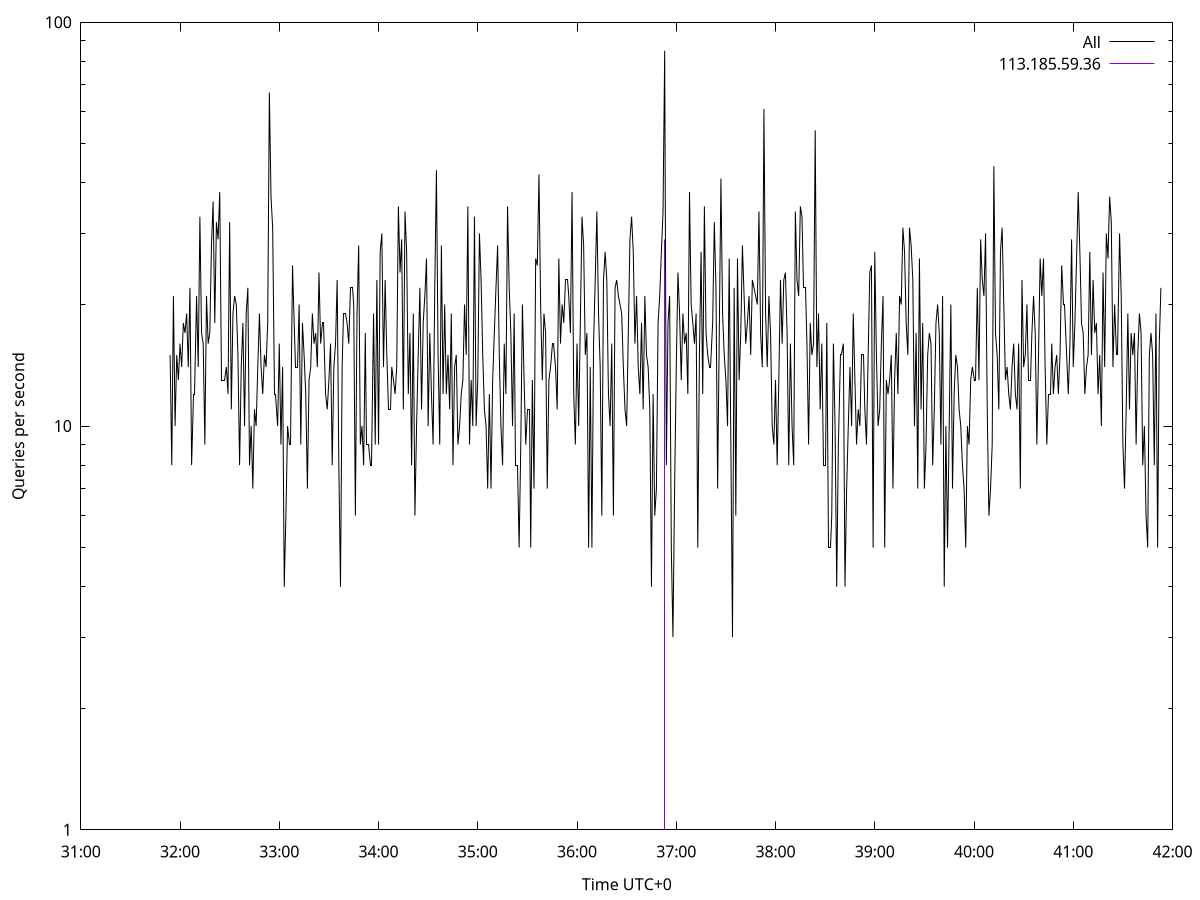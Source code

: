 set terminal pngcairo size 1024,768
set output 'Sun Jan  7 00:31:54 2024.png'
set ylabel 'Queries per second'
set xlabel 'Time UTC+0'
set xdata time
set timefmt "%s"
set log y
plot \
'-' using 1:2 linecolor 0 linetype 2 with lines title 'All', \
'-' using 1:2 linecolor 1 linetype 3 with impulses title "113.185.59.36"
1704562314 15
1704562315 8
1704562316 21
1704562317 10
1704562318 15
1704562319 13
1704562320 16
1704562321 14
1704562322 18
1704562323 17
1704562324 19
1704562325 14
1704562326 22
1704562327 8
1704562328 12
1704562329 12
1704562330 21
1704562331 14
1704562332 33
1704562333 17
1704562334 16
1704562335 9
1704562336 21
1704562337 16
1704562338 17
1704562339 28
1704562340 36
1704562341 18
1704562342 32
1704562343 29
1704562344 38
1704562345 13
1704562346 13
1704562347 13
1704562348 14
1704562349 12
1704562350 32
1704562351 11
1704562352 19
1704562353 21
1704562354 20
1704562355 15
1704562356 8
1704562357 14
1704562358 18
1704562359 10
1704562360 19
1704562361 22
1704562362 8
1704562363 10
1704562364 7
1704562365 11
1704562366 10
1704562367 14
1704562368 19
1704562369 14
1704562370 12
1704562371 15
1704562372 14
1704562373 18
1704562374 67
1704562375 37
1704562376 31
1704562377 12
1704562378 12
1704562379 10
1704562380 16
1704562381 9
1704562382 14
1704562383 4
1704562384 6
1704562385 10
1704562386 9
1704562387 9
1704562388 25
1704562389 18
1704562390 14
1704562391 14
1704562392 20
1704562393 9
1704562394 18
1704562395 15
1704562396 12
1704562397 7
1704562398 13
1704562399 14
1704562400 19
1704562401 16
1704562402 17
1704562403 14
1704562404 24
1704562405 16
1704562406 18
1704562407 18
1704562408 12
1704562409 11
1704562410 13
1704562411 16
1704562412 8
1704562413 14
1704562414 16
1704562415 23
1704562416 8
1704562417 4
1704562418 14
1704562419 19
1704562420 19
1704562421 18
1704562422 16
1704562423 22
1704562424 22
1704562425 20
1704562426 6
1704562427 19
1704562428 28
1704562429 9
1704562430 10
1704562431 8
1704562432 17
1704562433 9
1704562434 9
1704562435 8
1704562436 8
1704562437 19
1704562438 9
1704562439 23
1704562440 9
1704562441 27
1704562442 30
1704562443 14
1704562444 23
1704562445 15
1704562446 11
1704562447 11
1704562448 14
1704562449 13
1704562450 12
1704562451 14
1704562452 35
1704562453 24
1704562454 29
1704562455 11
1704562456 34
1704562457 27
1704562458 12
1704562459 17
1704562460 8
1704562461 19
1704562462 6
1704562463 10
1704562464 15
1704562465 22
1704562466 11
1704562467 18
1704562468 21
1704562469 26
1704562470 10
1704562471 17
1704562472 12
1704562473 9
1704562474 22
1704562475 43
1704562476 15
1704562477 9
1704562478 28
1704562479 12
1704562480 20
1704562481 12
1704562482 15
1704562483 11
1704562484 19
1704562485 8
1704562486 14
1704562487 15
1704562488 9
1704562489 10
1704562490 12
1704562491 13
1704562492 20
1704562493 15
1704562494 35
1704562495 9
1704562496 13
1704562497 10
1704562498 33
1704562499 10
1704562500 13
1704562501 30
1704562502 23
1704562503 15
1704562504 11
1704562505 10
1704562506 7
1704562507 12
1704562508 7
1704562509 13
1704562510 17
1704562511 22
1704562512 28
1704562513 15
1704562514 10
1704562515 8
1704562516 16
1704562517 12
1704562518 35
1704562519 22
1704562520 17
1704562521 10
1704562522 19
1704562523 8
1704562524 8
1704562525 5
1704562526 9
1704562527 20
1704562528 13
1704562529 9
1704562530 11
1704562531 11
1704562532 5
1704562533 13
1704562534 7
1704562535 26
1704562536 25
1704562537 42
1704562538 20
1704562539 13
1704562540 19
1704562541 17
1704562542 7
1704562543 13
1704562544 14
1704562545 16
1704562546 16
1704562547 14
1704562548 11
1704562549 26
1704562550 16
1704562551 20
1704562552 18
1704562553 23
1704562554 23
1704562555 21
1704562556 17
1704562557 38
1704562558 12
1704562559 9
1704562560 16
1704562561 10
1704562562 18
1704562563 33
1704562564 28
1704562565 15
1704562566 17
1704562567 5
1704562568 14
1704562569 5
1704562570 16
1704562571 23
1704562572 34
1704562573 19
1704562574 14
1704562575 6
1704562576 23
1704562577 27
1704562578 23
1704562579 12
1704562580 10
1704562581 16
1704562582 6
1704562583 22
1704562584 23
1704562585 21
1704562586 20
1704562587 19
1704562588 14
1704562589 11
1704562590 10
1704562591 17
1704562592 29
1704562593 33
1704562594 27
1704562595 16
1704562596 21
1704562597 14
1704562598 12
1704562599 18
1704562600 11
1704562601 21
1704562602 15
1704562603 14
1704562604 11
1704562605 4
1704562606 12
1704562607 6
1704562608 7
1704562609 18
1704562610 21
1704562611 27
1704562612 34
1704562613 85
1704562614 8
1704562615 18
1704562616 21
1704562617 5
1704562618 3
1704562619 7
1704562620 14
1704562621 24
1704562622 19
1704562623 13
1704562624 19
1704562625 16
1704562626 17
1704562627 12
1704562628 38
1704562629 20
1704562630 18
1704562631 16
1704562632 19
1704562633 5
1704562634 15
1704562635 27
1704562636 12
1704562637 35
1704562638 17
1704562639 15
1704562640 14
1704562641 14
1704562642 18
1704562643 32
1704562644 22
1704562645 7
1704562646 17
1704562647 41
1704562648 19
1704562649 15
1704562650 13
1704562651 10
1704562652 26
1704562653 9
1704562654 3
1704562655 22
1704562656 6
1704562657 26
1704562658 13
1704562659 17
1704562660 28
1704562661 21
1704562662 16
1704562663 18
1704562664 21
1704562665 15
1704562666 23
1704562667 22
1704562668 21
1704562669 20
1704562670 34
1704562671 17
1704562672 14
1704562673 61
1704562674 19
1704562675 14
1704562676 21
1704562677 17
1704562678 10
1704562679 9
1704562680 13
1704562681 8
1704562682 13
1704562683 23
1704562684 16
1704562685 23
1704562686 24
1704562687 17
1704562688 8
1704562689 16
1704562690 10
1704562691 8
1704562692 34
1704562693 23
1704562694 21
1704562695 35
1704562696 33
1704562697 22
1704562698 22
1704562699 16
1704562700 9
1704562701 18
1704562702 15
1704562703 16
1704562704 54
1704562705 14
1704562706 19
1704562707 11
1704562708 16
1704562709 8
1704562710 8
1704562711 18
1704562712 5
1704562713 5
1704562714 6
1704562715 16
1704562716 10
1704562717 4
1704562718 9
1704562719 15
1704562720 15
1704562721 16
1704562722 4
1704562723 7
1704562724 10
1704562725 14
1704562726 10
1704562727 19
1704562728 13
1704562729 9
1704562730 11
1704562731 10
1704562732 15
1704562733 15
1704562734 11
1704562735 9
1704562736 15
1704562737 24
1704562738 25
1704562739 5
1704562740 27
1704562741 15
1704562742 10
1704562743 11
1704562744 16
1704562745 21
1704562746 5
1704562747 13
1704562748 12
1704562749 13
1704562750 15
1704562751 7
1704562752 13
1704562753 17
1704562754 12
1704562755 21
1704562756 20
1704562757 31
1704562758 27
1704562759 18
1704562760 15
1704562761 31
1704562762 28
1704562763 23
1704562764 10
1704562765 17
1704562766 7
1704562767 26
1704562768 11
1704562769 18
1704562770 7
1704562771 9
1704562772 15
1704562773 17
1704562774 16
1704562775 8
1704562776 11
1704562777 18
1704562778 20
1704562779 17
1704562780 9
1704562781 21
1704562782 4
1704562783 10
1704562784 5
1704562785 10
1704562786 20
1704562787 7
1704562788 12
1704562789 15
1704562790 14
1704562791 11
1704562792 10
1704562793 8
1704562794 7
1704562795 5
1704562796 10
1704562797 9
1704562798 13
1704562799 14
1704562800 13
1704562801 13
1704562802 22
1704562803 13
1704562804 29
1704562805 23
1704562806 21
1704562807 30
1704562808 11
1704562809 6
1704562810 7
1704562811 9
1704562812 44
1704562813 17
1704562814 15
1704562815 11
1704562816 27
1704562817 31
1704562818 20
1704562819 13
1704562820 14
1704562821 12
1704562822 11
1704562823 14
1704562824 16
1704562825 12
1704562826 11
1704562827 16
1704562828 7
1704562829 23
1704562830 14
1704562831 15
1704562832 20
1704562833 13
1704562834 13
1704562835 17
1704562836 21
1704562837 17
1704562838 9
1704562839 15
1704562840 26
1704562841 21
1704562842 26
1704562843 14
1704562844 9
1704562845 12
1704562846 12
1704562847 16
1704562848 12
1704562849 14
1704562850 15
1704562851 12
1704562852 15
1704562853 25
1704562854 20
1704562855 20
1704562856 15
1704562857 12
1704562858 16
1704562859 29
1704562860 14
1704562861 18
1704562862 26
1704562863 38
1704562864 27
1704562865 18
1704562866 17
1704562867 12
1704562868 14
1704562869 15
1704562870 27
1704562871 15
1704562872 23
1704562873 17
1704562874 18
1704562875 12
1704562876 15
1704562877 10
1704562878 24
1704562879 14
1704562880 30
1704562881 26
1704562882 37
1704562883 32
1704562884 14
1704562885 20
1704562886 15
1704562887 15
1704562888 30
1704562889 21
1704562890 9
1704562891 7
1704562892 11
1704562893 19
1704562894 11
1704562895 17
1704562896 15
1704562897 17
1704562898 9
1704562899 15
1704562900 19
1704562901 17
1704562902 8
1704562903 10
1704562904 6
1704562905 5
1704562906 15
1704562907 17
1704562908 15
1704562909 8
1704562910 19
1704562911 5
1704562912 16
1704562913 22

e
1704562613 29

e

